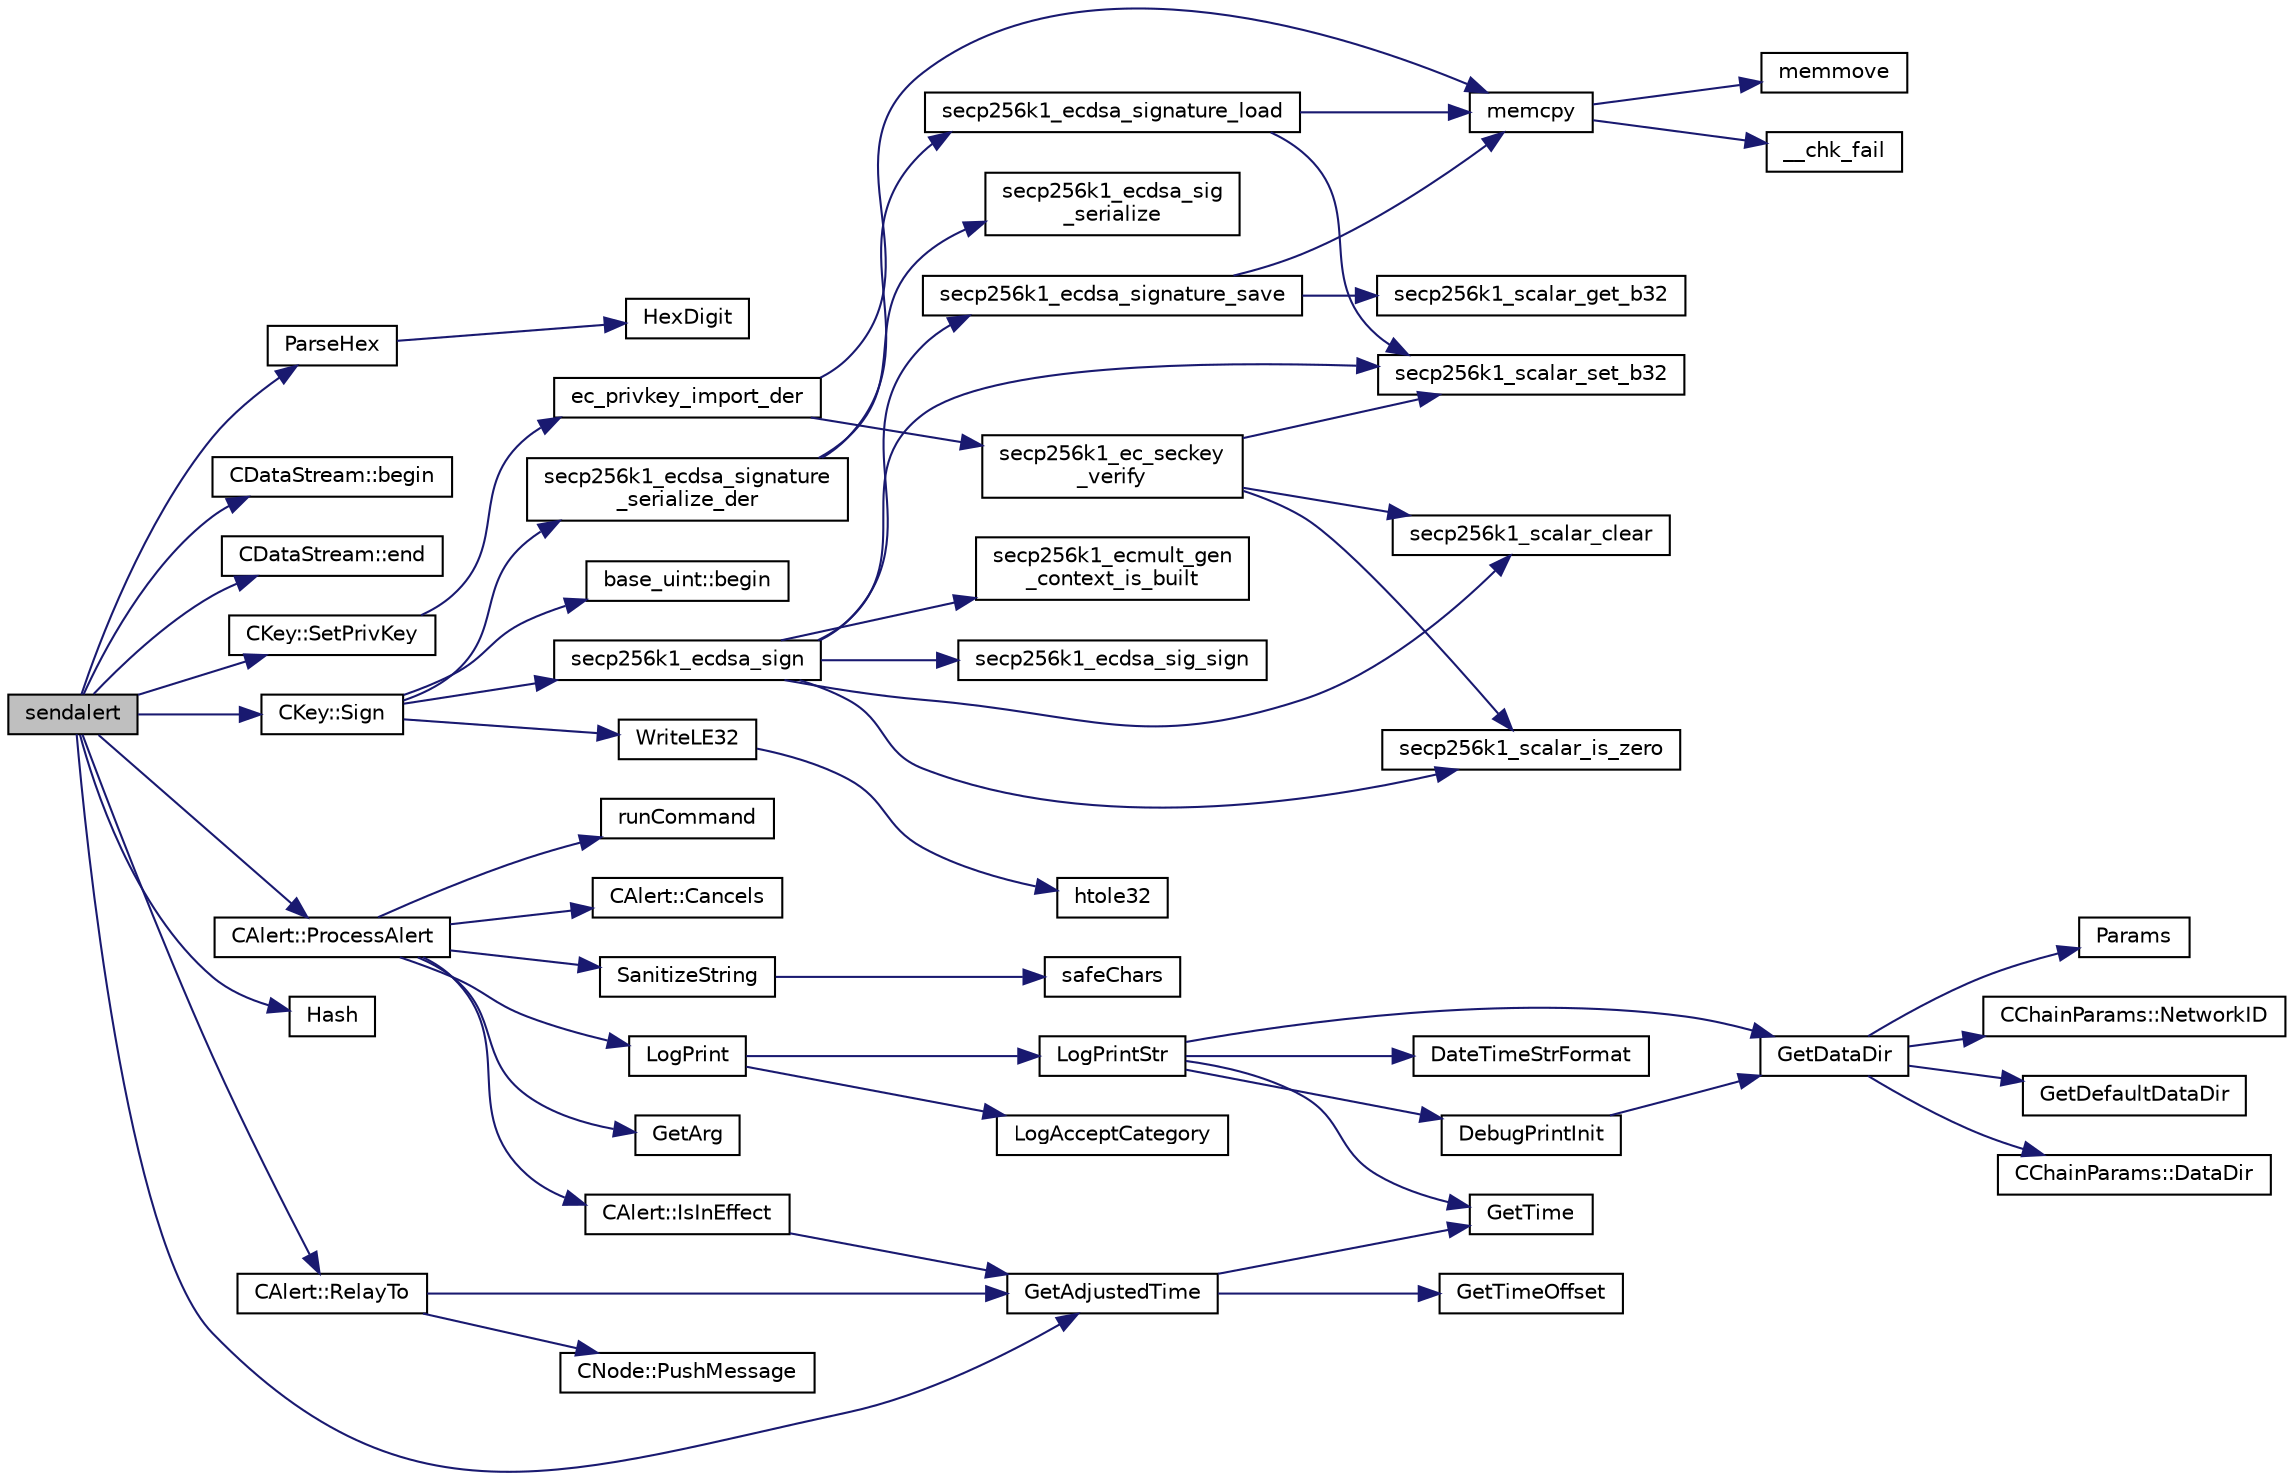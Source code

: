 digraph "sendalert"
{
  edge [fontname="Helvetica",fontsize="10",labelfontname="Helvetica",labelfontsize="10"];
  node [fontname="Helvetica",fontsize="10",shape=record];
  rankdir="LR";
  Node138 [label="sendalert",height=0.2,width=0.4,color="black", fillcolor="grey75", style="filled", fontcolor="black"];
  Node138 -> Node139 [color="midnightblue",fontsize="10",style="solid",fontname="Helvetica"];
  Node139 [label="GetAdjustedTime",height=0.2,width=0.4,color="black", fillcolor="white", style="filled",URL="$df/d2d/util_8cpp.html#a09f81b9c7650f898cf3cf305b87547e6"];
  Node139 -> Node140 [color="midnightblue",fontsize="10",style="solid",fontname="Helvetica"];
  Node140 [label="GetTime",height=0.2,width=0.4,color="black", fillcolor="white", style="filled",URL="$df/d2d/util_8cpp.html#a46fac5fba8ba905b5f9acb364f5d8c6f"];
  Node139 -> Node141 [color="midnightblue",fontsize="10",style="solid",fontname="Helvetica"];
  Node141 [label="GetTimeOffset",height=0.2,width=0.4,color="black", fillcolor="white", style="filled",URL="$df/d2d/util_8cpp.html#a50ca5344c75631267633f15cfe5e983e"];
  Node138 -> Node142 [color="midnightblue",fontsize="10",style="solid",fontname="Helvetica"];
  Node142 [label="CDataStream::begin",height=0.2,width=0.4,color="black", fillcolor="white", style="filled",URL="$d5/d41/class_c_data_stream.html#a2355d11752d8622badfbc03e9ed192fd"];
  Node138 -> Node143 [color="midnightblue",fontsize="10",style="solid",fontname="Helvetica"];
  Node143 [label="CDataStream::end",height=0.2,width=0.4,color="black", fillcolor="white", style="filled",URL="$d5/d41/class_c_data_stream.html#a66409dbd4403682fe674e2e71173cab4"];
  Node138 -> Node144 [color="midnightblue",fontsize="10",style="solid",fontname="Helvetica"];
  Node144 [label="ParseHex",height=0.2,width=0.4,color="black", fillcolor="white", style="filled",URL="$df/d2d/util_8cpp.html#abea395175fbc4a788ed0f0a41710b8a7"];
  Node144 -> Node145 [color="midnightblue",fontsize="10",style="solid",fontname="Helvetica"];
  Node145 [label="HexDigit",height=0.2,width=0.4,color="black", fillcolor="white", style="filled",URL="$df/d2d/util_8cpp.html#aa59e8a8c5a39cb5041f93bb95dd02119"];
  Node138 -> Node146 [color="midnightblue",fontsize="10",style="solid",fontname="Helvetica"];
  Node146 [label="CKey::SetPrivKey",height=0.2,width=0.4,color="black", fillcolor="white", style="filled",URL="$d2/d63/class_c_key.html#aa62c082c9037565fce02b457cc335e7b"];
  Node146 -> Node147 [color="midnightblue",fontsize="10",style="solid",fontname="Helvetica"];
  Node147 [label="ec_privkey_import_der",height=0.2,width=0.4,color="black", fillcolor="white", style="filled",URL="$d1/dbc/key_8cpp.html#a4b55d97662f6589a6319c363469c501e",tooltip="These functions are taken from the libsecp256k1 distribution and are very ugly. "];
  Node147 -> Node148 [color="midnightblue",fontsize="10",style="solid",fontname="Helvetica"];
  Node148 [label="memcpy",height=0.2,width=0.4,color="black", fillcolor="white", style="filled",URL="$d5/d9f/glibc__compat_8cpp.html#a0f46826ab0466591e136db24394923cf"];
  Node148 -> Node149 [color="midnightblue",fontsize="10",style="solid",fontname="Helvetica"];
  Node149 [label="memmove",height=0.2,width=0.4,color="black", fillcolor="white", style="filled",URL="$d5/d9f/glibc__compat_8cpp.html#a9778d49e9029dd75bc53ecbbf9f5e9a1"];
  Node148 -> Node150 [color="midnightblue",fontsize="10",style="solid",fontname="Helvetica"];
  Node150 [label="__chk_fail",height=0.2,width=0.4,color="black", fillcolor="white", style="filled",URL="$d5/d9f/glibc__compat_8cpp.html#a424ac71631da5ada2976630ff67051d1"];
  Node147 -> Node151 [color="midnightblue",fontsize="10",style="solid",fontname="Helvetica"];
  Node151 [label="secp256k1_ec_seckey\l_verify",height=0.2,width=0.4,color="black", fillcolor="white", style="filled",URL="$d7/dd3/secp256k1_8h.html#a366f922fc0c787351e82ff8e3a95f652",tooltip="Verify an ECDSA secret key. "];
  Node151 -> Node152 [color="midnightblue",fontsize="10",style="solid",fontname="Helvetica"];
  Node152 [label="secp256k1_scalar_set_b32",height=0.2,width=0.4,color="black", fillcolor="white", style="filled",URL="$db/d94/scalar_8h.html#a25cc2d45ae1d1765d07c3313cdf46fa0",tooltip="Set a scalar from a big endian byte array. "];
  Node151 -> Node153 [color="midnightblue",fontsize="10",style="solid",fontname="Helvetica"];
  Node153 [label="secp256k1_scalar_is_zero",height=0.2,width=0.4,color="black", fillcolor="white", style="filled",URL="$db/d94/scalar_8h.html#a3f0ac84fe49a1c1f51212582a2c149d4",tooltip="Check whether a scalar equals zero. "];
  Node151 -> Node154 [color="midnightblue",fontsize="10",style="solid",fontname="Helvetica"];
  Node154 [label="secp256k1_scalar_clear",height=0.2,width=0.4,color="black", fillcolor="white", style="filled",URL="$db/d94/scalar_8h.html#ad8fb9bc2a828903963bf37806d8edd11",tooltip="Clear a scalar to prevent the leak of sensitive data. "];
  Node138 -> Node155 [color="midnightblue",fontsize="10",style="solid",fontname="Helvetica"];
  Node155 [label="CKey::Sign",height=0.2,width=0.4,color="black", fillcolor="white", style="filled",URL="$d2/d63/class_c_key.html#aa9b184a4a71d3e1a40aab360cf68e86c",tooltip="Create a DER-serialized signature. "];
  Node155 -> Node156 [color="midnightblue",fontsize="10",style="solid",fontname="Helvetica"];
  Node156 [label="WriteLE32",height=0.2,width=0.4,color="black", fillcolor="white", style="filled",URL="$dc/d54/common_8h.html#ab23d5d245f265908700af234252b751f"];
  Node156 -> Node157 [color="midnightblue",fontsize="10",style="solid",fontname="Helvetica"];
  Node157 [label="htole32",height=0.2,width=0.4,color="black", fillcolor="white", style="filled",URL="$d1/d84/endian_8h.html#abab10181b2a9a38233ca246e1a653b5e"];
  Node155 -> Node158 [color="midnightblue",fontsize="10",style="solid",fontname="Helvetica"];
  Node158 [label="secp256k1_ecdsa_sign",height=0.2,width=0.4,color="black", fillcolor="white", style="filled",URL="$d7/dd3/secp256k1_8h.html#a691c048f3a3b4e7f51417c57ec058be7",tooltip="Create an ECDSA signature. "];
  Node158 -> Node159 [color="midnightblue",fontsize="10",style="solid",fontname="Helvetica"];
  Node159 [label="secp256k1_ecmult_gen\l_context_is_built",height=0.2,width=0.4,color="black", fillcolor="white", style="filled",URL="$d6/d76/ecmult__gen_8h.html#a9a40662d6ed2cbab43dbddc25f570f97"];
  Node158 -> Node152 [color="midnightblue",fontsize="10",style="solid",fontname="Helvetica"];
  Node158 -> Node153 [color="midnightblue",fontsize="10",style="solid",fontname="Helvetica"];
  Node158 -> Node160 [color="midnightblue",fontsize="10",style="solid",fontname="Helvetica"];
  Node160 [label="secp256k1_ecdsa_sig_sign",height=0.2,width=0.4,color="black", fillcolor="white", style="filled",URL="$d5/d5d/ecdsa_8h.html#a5bf6905e00ae8571465a52e3165c6e6e"];
  Node158 -> Node154 [color="midnightblue",fontsize="10",style="solid",fontname="Helvetica"];
  Node158 -> Node161 [color="midnightblue",fontsize="10",style="solid",fontname="Helvetica"];
  Node161 [label="secp256k1_ecdsa_signature_save",height=0.2,width=0.4,color="black", fillcolor="white", style="filled",URL="$d1/d8c/secp256k1_8c.html#a94e522f94c4819bebf8e854952eb6a8f"];
  Node161 -> Node148 [color="midnightblue",fontsize="10",style="solid",fontname="Helvetica"];
  Node161 -> Node162 [color="midnightblue",fontsize="10",style="solid",fontname="Helvetica"];
  Node162 [label="secp256k1_scalar_get_b32",height=0.2,width=0.4,color="black", fillcolor="white", style="filled",URL="$db/d94/scalar_8h.html#a4fa08f8af5a23f505b44c9ef1bec1831",tooltip="Convert a scalar to a byte array. "];
  Node155 -> Node163 [color="midnightblue",fontsize="10",style="solid",fontname="Helvetica"];
  Node163 [label="base_uint::begin",height=0.2,width=0.4,color="black", fillcolor="white", style="filled",URL="$da/df7/classbase__uint.html#aaa32054bf4e8fbb31d54a75f6065174d"];
  Node155 -> Node164 [color="midnightblue",fontsize="10",style="solid",fontname="Helvetica"];
  Node164 [label="secp256k1_ecdsa_signature\l_serialize_der",height=0.2,width=0.4,color="black", fillcolor="white", style="filled",URL="$d7/dd3/secp256k1_8h.html#ac07809ca872ec967ab4d3b1a95eafe0b",tooltip="Serialize an ECDSA signature in DER format. "];
  Node164 -> Node165 [color="midnightblue",fontsize="10",style="solid",fontname="Helvetica"];
  Node165 [label="secp256k1_ecdsa_signature_load",height=0.2,width=0.4,color="black", fillcolor="white", style="filled",URL="$d1/d8c/secp256k1_8c.html#af2027241c9dfc85fa5b6a3bb5fe41d18"];
  Node165 -> Node148 [color="midnightblue",fontsize="10",style="solid",fontname="Helvetica"];
  Node165 -> Node152 [color="midnightblue",fontsize="10",style="solid",fontname="Helvetica"];
  Node164 -> Node166 [color="midnightblue",fontsize="10",style="solid",fontname="Helvetica"];
  Node166 [label="secp256k1_ecdsa_sig\l_serialize",height=0.2,width=0.4,color="black", fillcolor="white", style="filled",URL="$d5/d5d/ecdsa_8h.html#a313b6733f5b079162fa15332d4b2ef36"];
  Node138 -> Node167 [color="midnightblue",fontsize="10",style="solid",fontname="Helvetica"];
  Node167 [label="Hash",height=0.2,width=0.4,color="black", fillcolor="white", style="filled",URL="$db/dfb/hash_8h.html#ab3f6c437460137530d86e09c2c102e99"];
  Node138 -> Node168 [color="midnightblue",fontsize="10",style="solid",fontname="Helvetica"];
  Node168 [label="CAlert::ProcessAlert",height=0.2,width=0.4,color="black", fillcolor="white", style="filled",URL="$db/dff/class_c_alert.html#af3e6b2e5d3584f58c5d7be9dbd72b4cc"];
  Node168 -> Node169 [color="midnightblue",fontsize="10",style="solid",fontname="Helvetica"];
  Node169 [label="LogPrint",height=0.2,width=0.4,color="black", fillcolor="white", style="filled",URL="$d8/d3c/util_8h.html#aab1f837a2366f424bdc996fdf6352171"];
  Node169 -> Node170 [color="midnightblue",fontsize="10",style="solid",fontname="Helvetica"];
  Node170 [label="LogAcceptCategory",height=0.2,width=0.4,color="black", fillcolor="white", style="filled",URL="$d8/d3c/util_8h.html#a343d2a13efe00125f78d25dafb0a8d98"];
  Node169 -> Node171 [color="midnightblue",fontsize="10",style="solid",fontname="Helvetica"];
  Node171 [label="LogPrintStr",height=0.2,width=0.4,color="black", fillcolor="white", style="filled",URL="$d8/d3c/util_8h.html#afd4c3002b2797c0560adddb6af3ca1da"];
  Node171 -> Node172 [color="midnightblue",fontsize="10",style="solid",fontname="Helvetica"];
  Node172 [label="DebugPrintInit",height=0.2,width=0.4,color="black", fillcolor="white", style="filled",URL="$df/d2d/util_8cpp.html#a751ff5f21d880737811136b5e0bcea12"];
  Node172 -> Node173 [color="midnightblue",fontsize="10",style="solid",fontname="Helvetica"];
  Node173 [label="GetDataDir",height=0.2,width=0.4,color="black", fillcolor="white", style="filled",URL="$df/d2d/util_8cpp.html#ab83866a054745d4b30a3948a1b44beba"];
  Node173 -> Node174 [color="midnightblue",fontsize="10",style="solid",fontname="Helvetica"];
  Node174 [label="Params",height=0.2,width=0.4,color="black", fillcolor="white", style="filled",URL="$df/dbf/chainparams_8cpp.html#ace5c5b706d71a324a417dd2db394fd4a",tooltip="Return the currently selected parameters. "];
  Node173 -> Node175 [color="midnightblue",fontsize="10",style="solid",fontname="Helvetica"];
  Node175 [label="CChainParams::NetworkID",height=0.2,width=0.4,color="black", fillcolor="white", style="filled",URL="$d1/d4f/class_c_chain_params.html#a90dc493ec0c0325c98c3ac06eb99862b"];
  Node173 -> Node176 [color="midnightblue",fontsize="10",style="solid",fontname="Helvetica"];
  Node176 [label="GetDefaultDataDir",height=0.2,width=0.4,color="black", fillcolor="white", style="filled",URL="$df/d2d/util_8cpp.html#ab272995de020a3bcbf743be630e485c6"];
  Node173 -> Node177 [color="midnightblue",fontsize="10",style="solid",fontname="Helvetica"];
  Node177 [label="CChainParams::DataDir",height=0.2,width=0.4,color="black", fillcolor="white", style="filled",URL="$d1/d4f/class_c_chain_params.html#a959488b5d8e6fe62857940b831d73a78"];
  Node171 -> Node173 [color="midnightblue",fontsize="10",style="solid",fontname="Helvetica"];
  Node171 -> Node178 [color="midnightblue",fontsize="10",style="solid",fontname="Helvetica"];
  Node178 [label="DateTimeStrFormat",height=0.2,width=0.4,color="black", fillcolor="white", style="filled",URL="$df/d2d/util_8cpp.html#a749bc6776c8ec72d7c5e4dea56aee415"];
  Node171 -> Node140 [color="midnightblue",fontsize="10",style="solid",fontname="Helvetica"];
  Node168 -> Node179 [color="midnightblue",fontsize="10",style="solid",fontname="Helvetica"];
  Node179 [label="CAlert::IsInEffect",height=0.2,width=0.4,color="black", fillcolor="white", style="filled",URL="$db/dff/class_c_alert.html#a018da40779a5c095c38bf10f4256cee6"];
  Node179 -> Node139 [color="midnightblue",fontsize="10",style="solid",fontname="Helvetica"];
  Node168 -> Node180 [color="midnightblue",fontsize="10",style="solid",fontname="Helvetica"];
  Node180 [label="CAlert::Cancels",height=0.2,width=0.4,color="black", fillcolor="white", style="filled",URL="$db/dff/class_c_alert.html#a75777afd3418c6cd74f7e9e4caed3472"];
  Node168 -> Node181 [color="midnightblue",fontsize="10",style="solid",fontname="Helvetica"];
  Node181 [label="GetArg",height=0.2,width=0.4,color="black", fillcolor="white", style="filled",URL="$df/d2d/util_8cpp.html#a24f685720bf40370e5bd2a192ad50cd8",tooltip="Return string argument or default value. "];
  Node168 -> Node182 [color="midnightblue",fontsize="10",style="solid",fontname="Helvetica"];
  Node182 [label="SanitizeString",height=0.2,width=0.4,color="black", fillcolor="white", style="filled",URL="$df/d2d/util_8cpp.html#ae204f01eeaadc5a85015a51f369a8356"];
  Node182 -> Node183 [color="midnightblue",fontsize="10",style="solid",fontname="Helvetica"];
  Node183 [label="safeChars",height=0.2,width=0.4,color="black", fillcolor="white", style="filled",URL="$df/d2d/util_8cpp.html#a6d092bd7c79da717e183a52d90e0e61f"];
  Node168 -> Node184 [color="midnightblue",fontsize="10",style="solid",fontname="Helvetica"];
  Node184 [label="runCommand",height=0.2,width=0.4,color="black", fillcolor="white", style="filled",URL="$df/d2d/util_8cpp.html#adf94c00a5ac719c92a2f1bb2f8b2167f"];
  Node138 -> Node185 [color="midnightblue",fontsize="10",style="solid",fontname="Helvetica"];
  Node185 [label="CAlert::RelayTo",height=0.2,width=0.4,color="black", fillcolor="white", style="filled",URL="$db/dff/class_c_alert.html#a21a801f1a5978889722771d4eb13bf37"];
  Node185 -> Node139 [color="midnightblue",fontsize="10",style="solid",fontname="Helvetica"];
  Node185 -> Node186 [color="midnightblue",fontsize="10",style="solid",fontname="Helvetica"];
  Node186 [label="CNode::PushMessage",height=0.2,width=0.4,color="black", fillcolor="white", style="filled",URL="$d1/d64/class_c_node.html#a204fda3d33404cb37698c085b1583ab2"];
}
